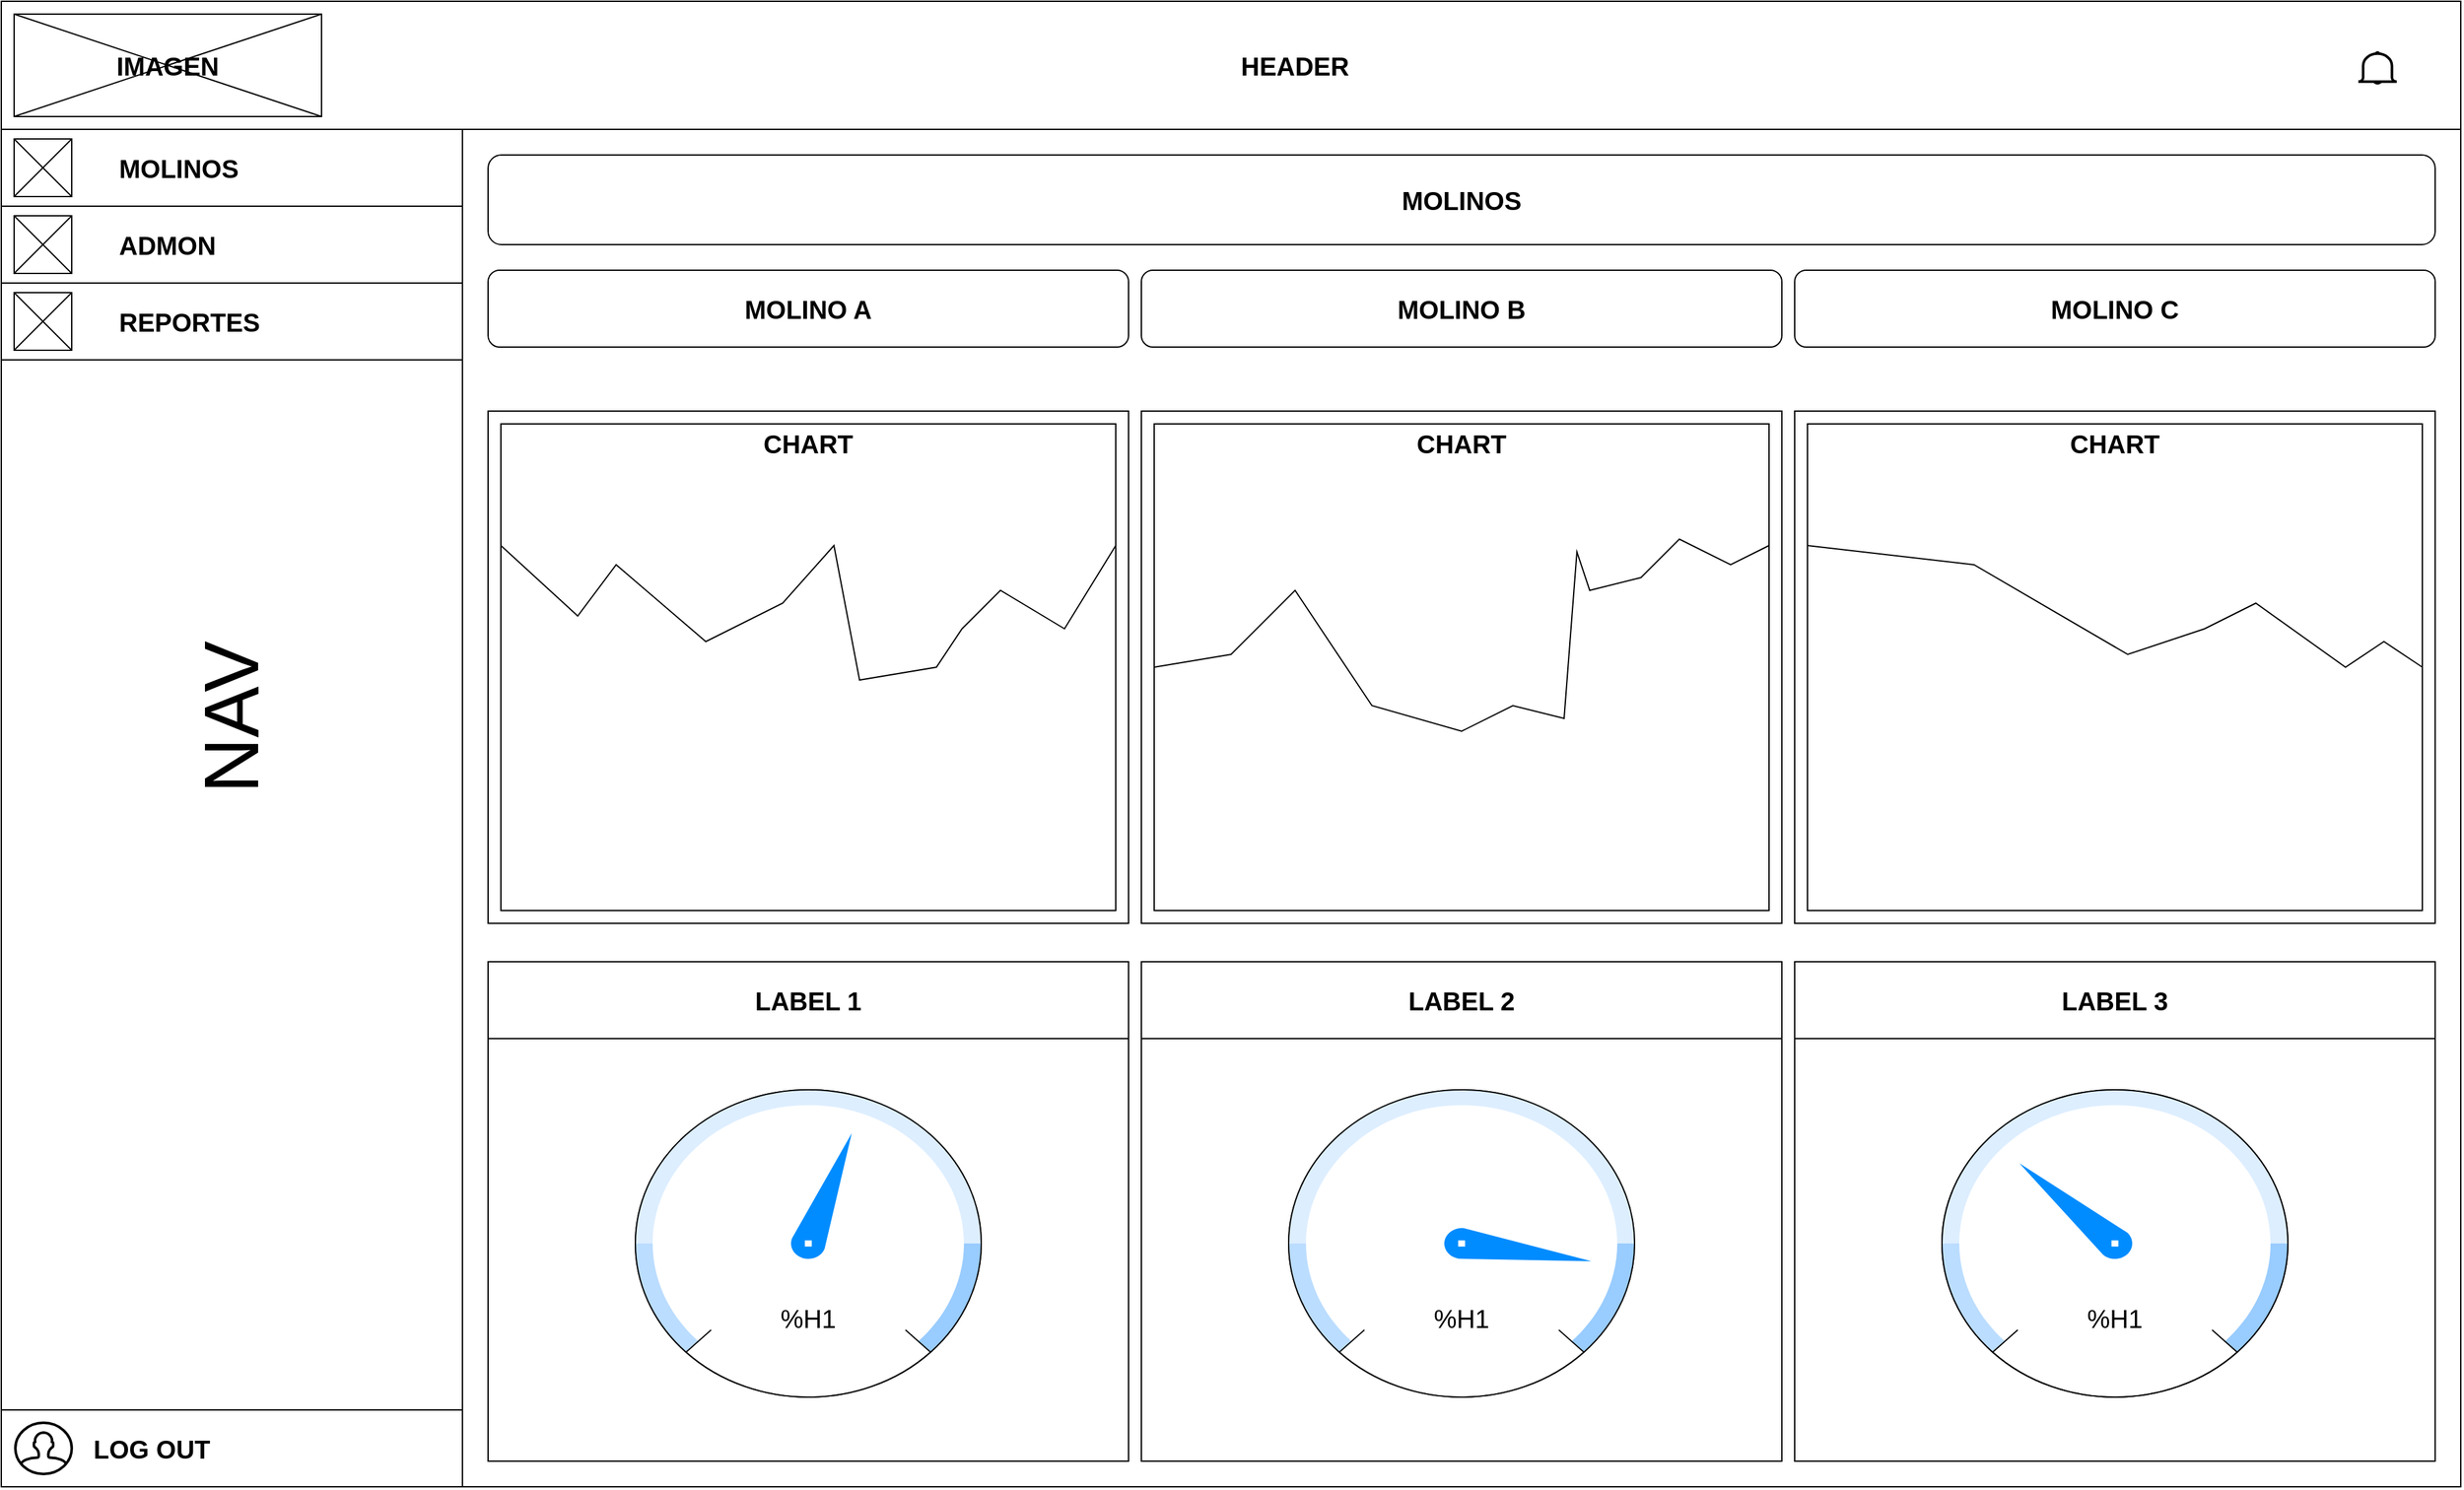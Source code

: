 <mxfile version="20.5.1" type="device"><diagram id="WcIKD2kYd9lNyjveL56O" name="Página-1"><mxGraphModel dx="3749" dy="1358" grid="0" gridSize="10" guides="1" tooltips="1" connect="1" arrows="1" fold="1" page="0" pageScale="1" pageWidth="1200" pageHeight="1920" math="0" shadow="0"><root><mxCell id="0"/><mxCell id="1" parent="0"/><mxCell id="7aQKpqsmV0QOho-n_E2c-1" value="" style="rounded=0;whiteSpace=wrap;html=1;" vertex="1" parent="1"><mxGeometry width="1920" height="100" as="geometry"/></mxCell><mxCell id="7aQKpqsmV0QOho-n_E2c-2" value="" style="rounded=0;whiteSpace=wrap;html=1;" vertex="1" parent="1"><mxGeometry y="105" width="360" height="1055" as="geometry"/></mxCell><mxCell id="7aQKpqsmV0QOho-n_E2c-3" value="" style="endArrow=none;html=1;rounded=0;entryX=1;entryY=1;entryDx=0;entryDy=0;exitX=1;exitY=1;exitDx=0;exitDy=0;" edge="1" parent="1" source="7aQKpqsmV0QOho-n_E2c-2" target="7aQKpqsmV0QOho-n_E2c-1"><mxGeometry width="50" height="50" relative="1" as="geometry"><mxPoint x="730" y="660" as="sourcePoint"/><mxPoint x="780" y="610" as="targetPoint"/><Array as="points"><mxPoint x="1920" y="1160"/></Array></mxGeometry></mxCell><mxCell id="7aQKpqsmV0QOho-n_E2c-4" value="" style="rounded=1;whiteSpace=wrap;html=1;" vertex="1" parent="1"><mxGeometry x="380" y="120" width="1520" height="70" as="geometry"/></mxCell><mxCell id="7aQKpqsmV0QOho-n_E2c-5" value="" style="rounded=1;whiteSpace=wrap;html=1;" vertex="1" parent="1"><mxGeometry x="380" y="210" width="500" height="60" as="geometry"/></mxCell><mxCell id="7aQKpqsmV0QOho-n_E2c-8" value="" style="rounded=1;whiteSpace=wrap;html=1;" vertex="1" parent="1"><mxGeometry x="890" y="210" width="500" height="60" as="geometry"/></mxCell><mxCell id="7aQKpqsmV0QOho-n_E2c-9" value="" style="rounded=1;whiteSpace=wrap;html=1;" vertex="1" parent="1"><mxGeometry x="1400" y="210" width="500" height="60" as="geometry"/></mxCell><mxCell id="7aQKpqsmV0QOho-n_E2c-13" value="" style="rounded=0;whiteSpace=wrap;html=1;" vertex="1" parent="1"><mxGeometry x="380" y="320" width="500" height="400" as="geometry"/></mxCell><mxCell id="7aQKpqsmV0QOho-n_E2c-14" value="" style="rounded=0;whiteSpace=wrap;html=1;" vertex="1" parent="1"><mxGeometry x="890" y="320" width="500" height="400" as="geometry"/></mxCell><mxCell id="7aQKpqsmV0QOho-n_E2c-15" value="" style="rounded=0;whiteSpace=wrap;html=1;" vertex="1" parent="1"><mxGeometry x="1400" y="320" width="500" height="400" as="geometry"/></mxCell><mxCell id="7aQKpqsmV0QOho-n_E2c-16" value="" style="rounded=0;whiteSpace=wrap;html=1;" vertex="1" parent="1"><mxGeometry x="380" y="750" width="500" height="390" as="geometry"/></mxCell><mxCell id="7aQKpqsmV0QOho-n_E2c-17" value="" style="rounded=0;whiteSpace=wrap;html=1;" vertex="1" parent="1"><mxGeometry x="380" y="750" width="500" height="60" as="geometry"/></mxCell><mxCell id="7aQKpqsmV0QOho-n_E2c-18" value="" style="rounded=0;whiteSpace=wrap;html=1;" vertex="1" parent="1"><mxGeometry x="890" y="750" width="500" height="390" as="geometry"/></mxCell><mxCell id="7aQKpqsmV0QOho-n_E2c-19" value="" style="rounded=0;whiteSpace=wrap;html=1;" vertex="1" parent="1"><mxGeometry x="890" y="750" width="500" height="60" as="geometry"/></mxCell><mxCell id="7aQKpqsmV0QOho-n_E2c-20" value="" style="rounded=0;whiteSpace=wrap;html=1;" vertex="1" parent="1"><mxGeometry x="1400" y="750" width="500" height="390" as="geometry"/></mxCell><mxCell id="7aQKpqsmV0QOho-n_E2c-21" value="" style="rounded=0;whiteSpace=wrap;html=1;" vertex="1" parent="1"><mxGeometry x="1400" y="750" width="500" height="60" as="geometry"/></mxCell><mxCell id="7aQKpqsmV0QOho-n_E2c-22" value="&lt;div style=&quot;text-align: justify;&quot;&gt;&lt;span style=&quot;font-size: 20px;&quot;&gt;&lt;b&gt;MOLINOS&lt;/b&gt;&lt;/span&gt;&lt;/div&gt;" style="text;html=1;strokeColor=none;fillColor=none;align=center;verticalAlign=middle;whiteSpace=wrap;rounded=0;" vertex="1" parent="1"><mxGeometry x="1010" y="140" width="260" height="30" as="geometry"/></mxCell><mxCell id="7aQKpqsmV0QOho-n_E2c-23" value="&lt;div style=&quot;text-align: justify;&quot;&gt;&lt;span style=&quot;font-size: 20px;&quot;&gt;&lt;b&gt;HEADER&lt;/b&gt;&lt;/span&gt;&lt;/div&gt;" style="text;html=1;strokeColor=none;fillColor=none;align=center;verticalAlign=middle;whiteSpace=wrap;rounded=0;" vertex="1" parent="1"><mxGeometry x="880" y="35" width="260" height="30" as="geometry"/></mxCell><mxCell id="7aQKpqsmV0QOho-n_E2c-24" value="" style="rounded=0;whiteSpace=wrap;html=1;fontSize=20;" vertex="1" parent="1"><mxGeometry x="10" y="10" width="240" height="80" as="geometry"/></mxCell><mxCell id="7aQKpqsmV0QOho-n_E2c-25" value="" style="endArrow=none;html=1;rounded=0;fontSize=20;entryX=0;entryY=0;entryDx=0;entryDy=0;exitX=1;exitY=1;exitDx=0;exitDy=0;" edge="1" parent="1" source="7aQKpqsmV0QOho-n_E2c-24" target="7aQKpqsmV0QOho-n_E2c-24"><mxGeometry width="50" height="50" relative="1" as="geometry"><mxPoint x="640" y="340" as="sourcePoint"/><mxPoint x="690" y="290" as="targetPoint"/></mxGeometry></mxCell><mxCell id="7aQKpqsmV0QOho-n_E2c-26" value="" style="endArrow=none;html=1;rounded=0;fontSize=20;entryX=1;entryY=0;entryDx=0;entryDy=0;exitX=0;exitY=1;exitDx=0;exitDy=0;" edge="1" parent="1" source="7aQKpqsmV0QOho-n_E2c-24" target="7aQKpqsmV0QOho-n_E2c-24"><mxGeometry width="50" height="50" relative="1" as="geometry"><mxPoint x="640" y="340" as="sourcePoint"/><mxPoint x="690" y="290" as="targetPoint"/></mxGeometry></mxCell><mxCell id="7aQKpqsmV0QOho-n_E2c-27" value="&lt;div style=&quot;text-align: justify;&quot;&gt;&lt;span style=&quot;font-size: 20px;&quot;&gt;&lt;b&gt;IMAGEN&lt;/b&gt;&lt;/span&gt;&lt;/div&gt;" style="text;html=1;strokeColor=none;fillColor=none;align=center;verticalAlign=middle;whiteSpace=wrap;rounded=0;" vertex="1" parent="1"><mxGeometry y="35" width="260" height="30" as="geometry"/></mxCell><mxCell id="7aQKpqsmV0QOho-n_E2c-32" value="NAV" style="text;html=1;strokeColor=none;fillColor=none;align=center;verticalAlign=middle;whiteSpace=wrap;rounded=0;fontSize=60;rotation=-90;" vertex="1" parent="1"><mxGeometry x="67.5" y="500" width="225" height="118.75" as="geometry"/></mxCell><mxCell id="7aQKpqsmV0QOho-n_E2c-34" value="&lt;div style=&quot;text-align: justify;&quot;&gt;&lt;span style=&quot;font-size: 20px;&quot;&gt;&lt;b&gt;MOLINO A&lt;/b&gt;&lt;/span&gt;&lt;/div&gt;" style="text;html=1;strokeColor=none;fillColor=none;align=center;verticalAlign=middle;whiteSpace=wrap;rounded=0;" vertex="1" parent="1"><mxGeometry x="500" y="225" width="260" height="30" as="geometry"/></mxCell><mxCell id="7aQKpqsmV0QOho-n_E2c-35" value="&lt;div style=&quot;text-align: justify;&quot;&gt;&lt;span style=&quot;font-size: 20px;&quot;&gt;&lt;b&gt;MOLINO B&lt;/b&gt;&lt;/span&gt;&lt;/div&gt;" style="text;html=1;strokeColor=none;fillColor=none;align=center;verticalAlign=middle;whiteSpace=wrap;rounded=0;" vertex="1" parent="1"><mxGeometry x="1010" y="225" width="260" height="30" as="geometry"/></mxCell><mxCell id="7aQKpqsmV0QOho-n_E2c-36" value="&lt;div style=&quot;text-align: justify;&quot;&gt;&lt;span style=&quot;font-size: 20px;&quot;&gt;&lt;b&gt;MOLINO C&lt;/b&gt;&lt;/span&gt;&lt;/div&gt;" style="text;html=1;strokeColor=none;fillColor=none;align=center;verticalAlign=middle;whiteSpace=wrap;rounded=0;" vertex="1" parent="1"><mxGeometry x="1520" y="225" width="260" height="30" as="geometry"/></mxCell><mxCell id="7aQKpqsmV0QOho-n_E2c-37" value="" style="verticalLabelPosition=bottom;shadow=0;dashed=0;align=center;html=1;verticalAlign=top;strokeWidth=1;shape=mxgraph.mockup.graphics.gauge;fillColor=#ffffff;strokeColor=#080808;gaugePos=57.146;scaleColors=#bbddff,#ddeeff,#99ccff;gaugeLabels=,,;needleColor=#008cff;fontSize=60;sketch=0;" vertex="1" parent="1"><mxGeometry x="495" y="850" width="270" height="240" as="geometry"/></mxCell><mxCell id="7aQKpqsmV0QOho-n_E2c-42" value="" style="verticalLabelPosition=bottom;shadow=0;dashed=0;align=center;html=1;verticalAlign=top;strokeWidth=1;shape=mxgraph.mockup.graphics.gauge;fillColor=#ffffff;strokeColor=#0D0D0D;gaugePos=86.581;scaleColors=#bbddff,#ddeeff,#99ccff;gaugeLabels=,,;needleColor=#008cff;fontSize=60;" vertex="1" parent="1"><mxGeometry x="1005" y="850" width="270" height="240" as="geometry"/></mxCell><mxCell id="7aQKpqsmV0QOho-n_E2c-43" value="" style="verticalLabelPosition=bottom;shadow=0;dashed=0;align=center;html=1;verticalAlign=top;strokeWidth=1;shape=mxgraph.mockup.graphics.gauge;fillColor=#ffffff;strokeColor=#000000;gaugePos=32.735;scaleColors=#bbddff,#ddeeff,#99ccff;gaugeLabels=,,;needleColor=#008cff;fontSize=60;" vertex="1" parent="1"><mxGeometry x="1515" y="850" width="270" height="240" as="geometry"/></mxCell><mxCell id="7aQKpqsmV0QOho-n_E2c-44" value="&lt;font style=&quot;font-size: 20px;&quot;&gt;%H1&lt;/font&gt;" style="text;html=1;strokeColor=none;fillColor=none;align=center;verticalAlign=middle;whiteSpace=wrap;rounded=0;fontSize=60;" vertex="1" parent="1"><mxGeometry x="600" y="1000" width="60" height="30" as="geometry"/></mxCell><mxCell id="7aQKpqsmV0QOho-n_E2c-45" value="&lt;font style=&quot;font-size: 20px;&quot;&gt;%H1&lt;/font&gt;" style="text;html=1;strokeColor=none;fillColor=none;align=center;verticalAlign=middle;whiteSpace=wrap;rounded=0;fontSize=60;" vertex="1" parent="1"><mxGeometry x="1110" y="1000" width="60" height="30" as="geometry"/></mxCell><mxCell id="7aQKpqsmV0QOho-n_E2c-46" value="&lt;font style=&quot;font-size: 20px;&quot;&gt;%H1&lt;/font&gt;" style="text;html=1;strokeColor=none;fillColor=none;align=center;verticalAlign=middle;whiteSpace=wrap;rounded=0;fontSize=60;" vertex="1" parent="1"><mxGeometry x="1620" y="1000" width="60" height="30" as="geometry"/></mxCell><mxCell id="7aQKpqsmV0QOho-n_E2c-48" value="" style="rounded=0;whiteSpace=wrap;html=1;fontSize=20;" vertex="1" parent="1"><mxGeometry x="390" y="330" width="480" height="380" as="geometry"/></mxCell><mxCell id="7aQKpqsmV0QOho-n_E2c-49" value="" style="endArrow=none;html=1;rounded=0;fontSize=20;exitX=0;exitY=0.25;exitDx=0;exitDy=0;entryX=1;entryY=0.25;entryDx=0;entryDy=0;" edge="1" parent="1" source="7aQKpqsmV0QOho-n_E2c-48" target="7aQKpqsmV0QOho-n_E2c-48"><mxGeometry width="50" height="50" relative="1" as="geometry"><mxPoint x="1020" y="650" as="sourcePoint"/><mxPoint x="520" y="450" as="targetPoint"/><Array as="points"><mxPoint x="450" y="480"/><mxPoint x="480" y="440"/><mxPoint x="550" y="500"/><mxPoint x="610" y="470"/><mxPoint x="650" y="425"/><mxPoint x="670" y="530"/><mxPoint x="730" y="520"/><mxPoint x="750" y="490"/><mxPoint x="780" y="460"/><mxPoint x="830" y="490"/></Array></mxGeometry></mxCell><mxCell id="7aQKpqsmV0QOho-n_E2c-50" value="" style="rounded=0;whiteSpace=wrap;html=1;fontSize=20;" vertex="1" parent="1"><mxGeometry x="900" y="330" width="480" height="380" as="geometry"/></mxCell><mxCell id="7aQKpqsmV0QOho-n_E2c-51" value="" style="rounded=0;whiteSpace=wrap;html=1;fontSize=20;" vertex="1" parent="1"><mxGeometry x="1410" y="330" width="480" height="380" as="geometry"/></mxCell><mxCell id="7aQKpqsmV0QOho-n_E2c-52" value="" style="html=1;verticalLabelPosition=bottom;align=center;labelBackgroundColor=#ffffff;verticalAlign=top;strokeWidth=2;strokeColor=#000000;shadow=0;dashed=0;shape=mxgraph.ios7.icons.bell;fontSize=20;" vertex="1" parent="1"><mxGeometry x="1840" y="40" width="30" height="24.1" as="geometry"/></mxCell><mxCell id="7aQKpqsmV0QOho-n_E2c-54" value="" style="rounded=0;whiteSpace=wrap;html=1;shadow=0;sketch=0;strokeColor=#000000;fontSize=20;" vertex="1" parent="1"><mxGeometry y="100" width="360" height="60" as="geometry"/></mxCell><mxCell id="7aQKpqsmV0QOho-n_E2c-55" value="&lt;div style=&quot;&quot;&gt;&lt;span style=&quot;font-size: 20px;&quot;&gt;&lt;b&gt;MOLINOS&lt;/b&gt;&lt;/span&gt;&lt;/div&gt;" style="text;html=1;strokeColor=none;fillColor=none;align=left;verticalAlign=middle;whiteSpace=wrap;rounded=0;" vertex="1" parent="1"><mxGeometry x="90" y="115" width="120" height="30" as="geometry"/></mxCell><mxCell id="7aQKpqsmV0QOho-n_E2c-59" value="" style="rounded=0;whiteSpace=wrap;html=1;shadow=0;sketch=0;strokeColor=#000000;fontSize=20;" vertex="1" parent="1"><mxGeometry y="160" width="360" height="60" as="geometry"/></mxCell><mxCell id="7aQKpqsmV0QOho-n_E2c-60" value="&lt;div style=&quot;&quot;&gt;&lt;span style=&quot;font-size: 20px;&quot;&gt;&lt;b&gt;ADMON&lt;/b&gt;&lt;/span&gt;&lt;/div&gt;" style="text;html=1;strokeColor=none;fillColor=none;align=left;verticalAlign=middle;whiteSpace=wrap;rounded=0;" vertex="1" parent="1"><mxGeometry x="90" y="175" width="100" height="30" as="geometry"/></mxCell><mxCell id="7aQKpqsmV0QOho-n_E2c-65" value="" style="group" vertex="1" connectable="0" parent="1"><mxGeometry x="10" y="167.5" width="45" height="45" as="geometry"/></mxCell><mxCell id="7aQKpqsmV0QOho-n_E2c-62" value="" style="whiteSpace=wrap;html=1;aspect=fixed;shadow=0;sketch=0;strokeColor=#000000;fontSize=20;" vertex="1" parent="7aQKpqsmV0QOho-n_E2c-65"><mxGeometry width="45" height="45" as="geometry"/></mxCell><mxCell id="7aQKpqsmV0QOho-n_E2c-63" value="" style="endArrow=none;html=1;rounded=0;fontSize=20;exitX=0;exitY=0;exitDx=0;exitDy=0;entryX=1;entryY=1;entryDx=0;entryDy=0;" edge="1" parent="7aQKpqsmV0QOho-n_E2c-65" source="7aQKpqsmV0QOho-n_E2c-62" target="7aQKpqsmV0QOho-n_E2c-62"><mxGeometry width="50" height="50" relative="1" as="geometry"><mxPoint x="250" y="52.5" as="sourcePoint"/><mxPoint x="300" y="2.5" as="targetPoint"/></mxGeometry></mxCell><mxCell id="7aQKpqsmV0QOho-n_E2c-64" value="" style="endArrow=none;html=1;rounded=0;fontSize=20;exitX=0;exitY=1;exitDx=0;exitDy=0;entryX=1;entryY=0;entryDx=0;entryDy=0;" edge="1" parent="7aQKpqsmV0QOho-n_E2c-65" source="7aQKpqsmV0QOho-n_E2c-62" target="7aQKpqsmV0QOho-n_E2c-62"><mxGeometry width="50" height="50" relative="1" as="geometry"><mxPoint x="20" y="132.5" as="sourcePoint"/><mxPoint x="70" y="82.5" as="targetPoint"/></mxGeometry></mxCell><mxCell id="7aQKpqsmV0QOho-n_E2c-66" value="" style="group" vertex="1" connectable="0" parent="1"><mxGeometry x="10" y="107.5" width="45" height="45" as="geometry"/></mxCell><mxCell id="7aQKpqsmV0QOho-n_E2c-67" value="" style="whiteSpace=wrap;html=1;aspect=fixed;shadow=0;sketch=0;strokeColor=#000000;fontSize=20;" vertex="1" parent="7aQKpqsmV0QOho-n_E2c-66"><mxGeometry width="45" height="45" as="geometry"/></mxCell><mxCell id="7aQKpqsmV0QOho-n_E2c-68" value="" style="endArrow=none;html=1;rounded=0;fontSize=20;exitX=0;exitY=0;exitDx=0;exitDy=0;entryX=1;entryY=1;entryDx=0;entryDy=0;" edge="1" parent="7aQKpqsmV0QOho-n_E2c-66" source="7aQKpqsmV0QOho-n_E2c-67" target="7aQKpqsmV0QOho-n_E2c-67"><mxGeometry width="50" height="50" relative="1" as="geometry"><mxPoint x="250" y="52.5" as="sourcePoint"/><mxPoint x="300" y="2.5" as="targetPoint"/></mxGeometry></mxCell><mxCell id="7aQKpqsmV0QOho-n_E2c-69" value="" style="endArrow=none;html=1;rounded=0;fontSize=20;exitX=0;exitY=1;exitDx=0;exitDy=0;entryX=1;entryY=0;entryDx=0;entryDy=0;" edge="1" parent="7aQKpqsmV0QOho-n_E2c-66" source="7aQKpqsmV0QOho-n_E2c-67" target="7aQKpqsmV0QOho-n_E2c-67"><mxGeometry width="50" height="50" relative="1" as="geometry"><mxPoint x="20" y="132.5" as="sourcePoint"/><mxPoint x="70" y="82.5" as="targetPoint"/></mxGeometry></mxCell><mxCell id="7aQKpqsmV0QOho-n_E2c-71" value="" style="endArrow=none;html=1;rounded=0;fontSize=20;exitX=0;exitY=0.5;exitDx=0;exitDy=0;entryX=1;entryY=0.25;entryDx=0;entryDy=0;" edge="1" parent="1" source="7aQKpqsmV0QOho-n_E2c-50" target="7aQKpqsmV0QOho-n_E2c-50"><mxGeometry width="50" height="50" relative="1" as="geometry"><mxPoint x="1090" y="470" as="sourcePoint"/><mxPoint x="1140" y="420" as="targetPoint"/><Array as="points"><mxPoint x="960" y="510"/><mxPoint x="1010" y="460"/><mxPoint x="1070" y="550"/><mxPoint x="1140" y="570"/><mxPoint x="1180" y="550"/><mxPoint x="1220" y="560"/><mxPoint x="1230" y="430"/><mxPoint x="1240" y="460"/><mxPoint x="1280" y="450"/><mxPoint x="1310" y="420"/><mxPoint x="1350" y="440"/></Array></mxGeometry></mxCell><mxCell id="7aQKpqsmV0QOho-n_E2c-72" value="" style="endArrow=none;html=1;rounded=0;fontSize=20;exitX=0;exitY=0.25;exitDx=0;exitDy=0;entryX=1;entryY=0.5;entryDx=0;entryDy=0;" edge="1" parent="1" source="7aQKpqsmV0QOho-n_E2c-51" target="7aQKpqsmV0QOho-n_E2c-51"><mxGeometry width="50" height="50" relative="1" as="geometry"><mxPoint x="1630" y="520" as="sourcePoint"/><mxPoint x="1680" y="470" as="targetPoint"/><Array as="points"><mxPoint x="1540" y="440"/><mxPoint x="1660" y="510"/><mxPoint x="1720" y="490"/><mxPoint x="1760" y="470"/><mxPoint x="1830" y="520"/><mxPoint x="1860" y="500"/></Array></mxGeometry></mxCell><mxCell id="7aQKpqsmV0QOho-n_E2c-90" value="" style="rounded=0;whiteSpace=wrap;html=1;shadow=0;sketch=0;strokeColor=#000000;fontSize=20;" vertex="1" parent="1"><mxGeometry y="220" width="360" height="60" as="geometry"/></mxCell><mxCell id="7aQKpqsmV0QOho-n_E2c-91" value="&lt;div style=&quot;&quot;&gt;&lt;span style=&quot;font-size: 20px;&quot;&gt;&lt;b&gt;REPORTES&lt;/b&gt;&lt;/span&gt;&lt;/div&gt;" style="text;html=1;strokeColor=none;fillColor=none;align=left;verticalAlign=middle;whiteSpace=wrap;rounded=0;" vertex="1" parent="1"><mxGeometry x="90" y="235" width="100" height="30" as="geometry"/></mxCell><mxCell id="7aQKpqsmV0QOho-n_E2c-96" value="" style="whiteSpace=wrap;html=1;aspect=fixed;shadow=0;sketch=0;strokeColor=#000000;fontSize=20;" vertex="1" parent="1"><mxGeometry x="10" y="227.5" width="45" height="45" as="geometry"/></mxCell><mxCell id="7aQKpqsmV0QOho-n_E2c-97" value="" style="endArrow=none;html=1;rounded=0;fontSize=20;exitX=0;exitY=1;exitDx=0;exitDy=0;entryX=1;entryY=0;entryDx=0;entryDy=0;" edge="1" parent="1" source="7aQKpqsmV0QOho-n_E2c-96" target="7aQKpqsmV0QOho-n_E2c-96"><mxGeometry width="50" height="50" relative="1" as="geometry"><mxPoint x="30" y="390" as="sourcePoint"/><mxPoint x="75" y="345" as="targetPoint"/></mxGeometry></mxCell><mxCell id="7aQKpqsmV0QOho-n_E2c-98" value="" style="endArrow=none;html=1;rounded=0;fontSize=20;exitX=0;exitY=0;exitDx=0;exitDy=0;entryX=1;entryY=1;entryDx=0;entryDy=0;" edge="1" parent="1" source="7aQKpqsmV0QOho-n_E2c-96" target="7aQKpqsmV0QOho-n_E2c-96"><mxGeometry width="50" height="50" relative="1" as="geometry"><mxPoint x="20" y="282.5" as="sourcePoint"/><mxPoint x="65" y="237.5" as="targetPoint"/></mxGeometry></mxCell><mxCell id="7aQKpqsmV0QOho-n_E2c-99" value="&lt;div style=&quot;text-align: justify;&quot;&gt;&lt;span style=&quot;font-size: 20px;&quot;&gt;&lt;b&gt;CHART&lt;/b&gt;&lt;/span&gt;&lt;/div&gt;" style="text;html=1;strokeColor=none;fillColor=none;align=center;verticalAlign=middle;whiteSpace=wrap;rounded=0;" vertex="1" parent="1"><mxGeometry x="500" y="330" width="260" height="30" as="geometry"/></mxCell><mxCell id="7aQKpqsmV0QOho-n_E2c-100" value="&lt;div style=&quot;text-align: justify;&quot;&gt;&lt;span style=&quot;font-size: 20px;&quot;&gt;&lt;b&gt;CHART&lt;/b&gt;&lt;/span&gt;&lt;/div&gt;" style="text;html=1;strokeColor=none;fillColor=none;align=center;verticalAlign=middle;whiteSpace=wrap;rounded=0;" vertex="1" parent="1"><mxGeometry x="1010" y="330" width="260" height="30" as="geometry"/></mxCell><mxCell id="7aQKpqsmV0QOho-n_E2c-101" value="&lt;div style=&quot;text-align: justify;&quot;&gt;&lt;span style=&quot;font-size: 20px;&quot;&gt;&lt;b&gt;CHART&lt;/b&gt;&lt;/span&gt;&lt;/div&gt;" style="text;html=1;strokeColor=none;fillColor=none;align=center;verticalAlign=middle;whiteSpace=wrap;rounded=0;" vertex="1" parent="1"><mxGeometry x="1520" y="330" width="260" height="30" as="geometry"/></mxCell><mxCell id="7aQKpqsmV0QOho-n_E2c-102" value="&lt;div style=&quot;text-align: justify;&quot;&gt;&lt;span style=&quot;font-size: 20px;&quot;&gt;&lt;b&gt;LABEL 1&lt;/b&gt;&lt;/span&gt;&lt;/div&gt;" style="text;html=1;strokeColor=none;fillColor=none;align=center;verticalAlign=middle;whiteSpace=wrap;rounded=0;" vertex="1" parent="1"><mxGeometry x="500" y="765" width="260" height="30" as="geometry"/></mxCell><mxCell id="7aQKpqsmV0QOho-n_E2c-105" value="&lt;div style=&quot;text-align: justify;&quot;&gt;&lt;span style=&quot;font-size: 20px;&quot;&gt;&lt;b&gt;LABEL 2&lt;/b&gt;&lt;/span&gt;&lt;/div&gt;" style="text;html=1;strokeColor=none;fillColor=none;align=center;verticalAlign=middle;whiteSpace=wrap;rounded=0;" vertex="1" parent="1"><mxGeometry x="1010" y="765" width="260" height="30" as="geometry"/></mxCell><mxCell id="7aQKpqsmV0QOho-n_E2c-106" value="&lt;div style=&quot;text-align: justify;&quot;&gt;&lt;span style=&quot;font-size: 20px;&quot;&gt;&lt;b&gt;LABEL 3&lt;/b&gt;&lt;/span&gt;&lt;/div&gt;" style="text;html=1;strokeColor=none;fillColor=none;align=center;verticalAlign=middle;whiteSpace=wrap;rounded=0;" vertex="1" parent="1"><mxGeometry x="1520" y="765" width="260" height="30" as="geometry"/></mxCell><mxCell id="7aQKpqsmV0QOho-n_E2c-107" value="" style="rounded=0;whiteSpace=wrap;html=1;shadow=0;sketch=0;strokeColor=#000000;fontSize=20;" vertex="1" parent="1"><mxGeometry y="1100" width="360" height="60" as="geometry"/></mxCell><mxCell id="7aQKpqsmV0QOho-n_E2c-108" value="" style="html=1;verticalLabelPosition=bottom;align=center;labelBackgroundColor=#ffffff;verticalAlign=top;strokeWidth=2;strokeColor=#000000;shadow=0;dashed=0;shape=mxgraph.ios7.icons.user;sketch=0;fontSize=20;" vertex="1" parent="1"><mxGeometry x="11" y="1110" width="44" height="40" as="geometry"/></mxCell><mxCell id="7aQKpqsmV0QOho-n_E2c-109" value="&lt;div style=&quot;&quot;&gt;&lt;span style=&quot;font-size: 20px;&quot;&gt;&lt;b&gt;LOG OUT&lt;/b&gt;&lt;/span&gt;&lt;/div&gt;" style="text;html=1;strokeColor=none;fillColor=none;align=left;verticalAlign=middle;whiteSpace=wrap;rounded=0;" vertex="1" parent="1"><mxGeometry x="70" y="1115" width="100" height="30" as="geometry"/></mxCell></root></mxGraphModel></diagram></mxfile>